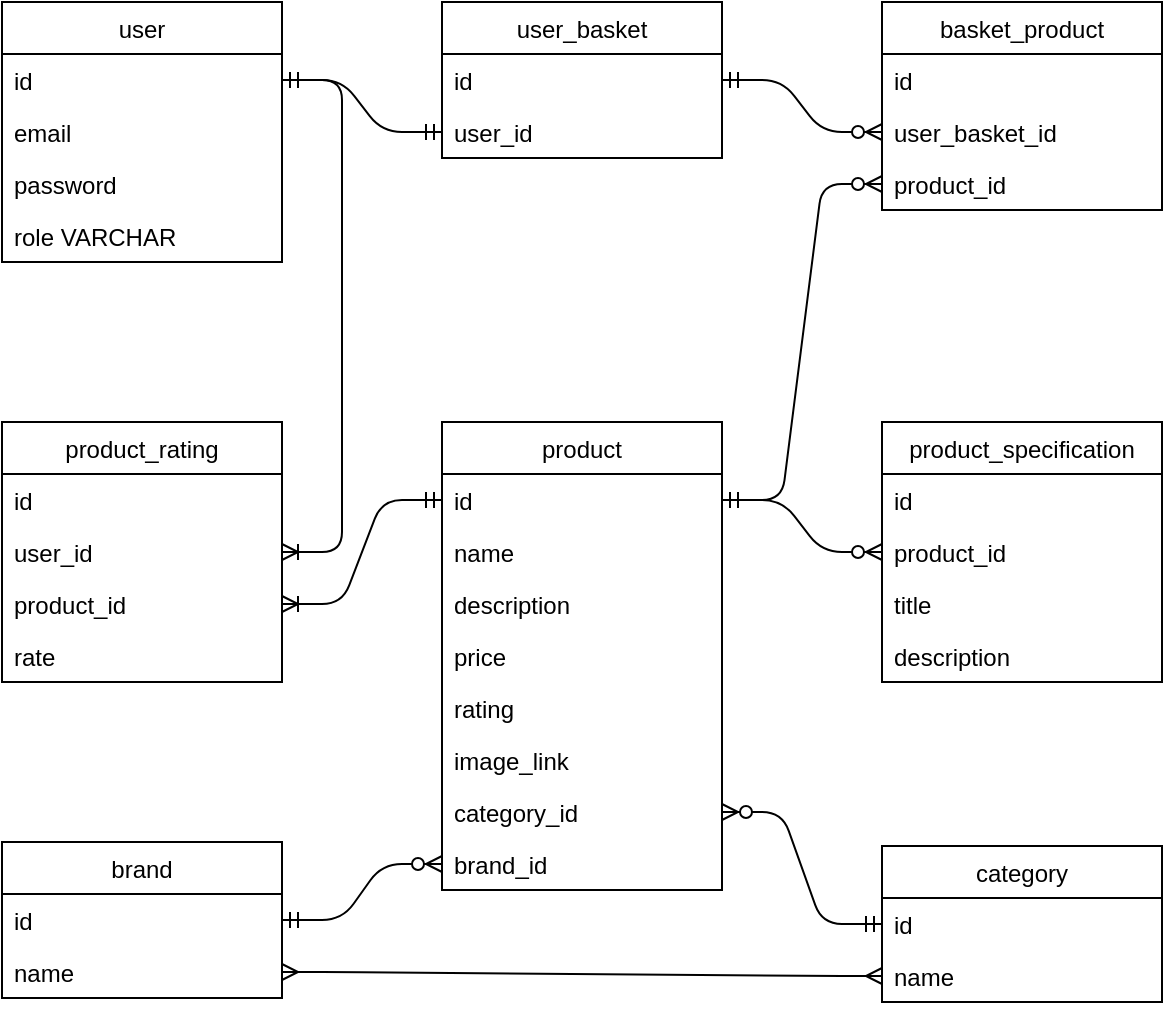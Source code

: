 <mxfile version="14.7.8" type="device"><diagram id="Pcwa0pfaIVswhRbTmhx2" name="Page-1"><mxGraphModel dx="619" dy="933" grid="1" gridSize="10" guides="1" tooltips="1" connect="1" arrows="1" fold="1" page="1" pageScale="1" pageWidth="827" pageHeight="1169" math="0" shadow="0"><root><mxCell id="0"/><mxCell id="1" parent="0"/><mxCell id="83GLRi1Mq1v3zAvyQqWQ-1" value="user" style="swimlane;fontStyle=0;childLayout=stackLayout;horizontal=1;startSize=26;horizontalStack=0;resizeParent=1;resizeParentMax=0;resizeLast=0;collapsible=1;marginBottom=0;" vertex="1" parent="1"><mxGeometry x="40" y="40" width="140" height="130" as="geometry"/></mxCell><mxCell id="83GLRi1Mq1v3zAvyQqWQ-2" value="id" style="text;strokeColor=none;fillColor=none;align=left;verticalAlign=top;spacingLeft=4;spacingRight=4;overflow=hidden;rotatable=0;points=[[0,0.5],[1,0.5]];portConstraint=eastwest;" vertex="1" parent="83GLRi1Mq1v3zAvyQqWQ-1"><mxGeometry y="26" width="140" height="26" as="geometry"/></mxCell><mxCell id="83GLRi1Mq1v3zAvyQqWQ-3" value="email" style="text;strokeColor=none;fillColor=none;align=left;verticalAlign=top;spacingLeft=4;spacingRight=4;overflow=hidden;rotatable=0;points=[[0,0.5],[1,0.5]];portConstraint=eastwest;" vertex="1" parent="83GLRi1Mq1v3zAvyQqWQ-1"><mxGeometry y="52" width="140" height="26" as="geometry"/></mxCell><mxCell id="83GLRi1Mq1v3zAvyQqWQ-4" value="password" style="text;strokeColor=none;fillColor=none;align=left;verticalAlign=top;spacingLeft=4;spacingRight=4;overflow=hidden;rotatable=0;points=[[0,0.5],[1,0.5]];portConstraint=eastwest;" vertex="1" parent="83GLRi1Mq1v3zAvyQqWQ-1"><mxGeometry y="78" width="140" height="26" as="geometry"/></mxCell><mxCell id="83GLRi1Mq1v3zAvyQqWQ-5" value="role VARCHAR" style="text;strokeColor=none;fillColor=none;align=left;verticalAlign=top;spacingLeft=4;spacingRight=4;overflow=hidden;rotatable=0;points=[[0,0.5],[1,0.5]];portConstraint=eastwest;" vertex="1" parent="83GLRi1Mq1v3zAvyQqWQ-1"><mxGeometry y="104" width="140" height="26" as="geometry"/></mxCell><mxCell id="83GLRi1Mq1v3zAvyQqWQ-6" value="user_basket" style="swimlane;fontStyle=0;childLayout=stackLayout;horizontal=1;startSize=26;horizontalStack=0;resizeParent=1;resizeParentMax=0;resizeLast=0;collapsible=1;marginBottom=0;" vertex="1" parent="1"><mxGeometry x="260" y="40" width="140" height="78" as="geometry"/></mxCell><mxCell id="83GLRi1Mq1v3zAvyQqWQ-7" value="id" style="text;strokeColor=none;fillColor=none;align=left;verticalAlign=top;spacingLeft=4;spacingRight=4;overflow=hidden;rotatable=0;points=[[0,0.5],[1,0.5]];portConstraint=eastwest;" vertex="1" parent="83GLRi1Mq1v3zAvyQqWQ-6"><mxGeometry y="26" width="140" height="26" as="geometry"/></mxCell><mxCell id="83GLRi1Mq1v3zAvyQqWQ-8" value="user_id" style="text;strokeColor=none;fillColor=none;align=left;verticalAlign=top;spacingLeft=4;spacingRight=4;overflow=hidden;rotatable=0;points=[[0,0.5],[1,0.5]];portConstraint=eastwest;" vertex="1" parent="83GLRi1Mq1v3zAvyQqWQ-6"><mxGeometry y="52" width="140" height="26" as="geometry"/></mxCell><mxCell id="83GLRi1Mq1v3zAvyQqWQ-11" value="" style="edgeStyle=entityRelationEdgeStyle;fontSize=12;html=1;endArrow=ERmandOne;startArrow=ERmandOne;entryX=0;entryY=0.5;entryDx=0;entryDy=0;exitX=1;exitY=0.5;exitDx=0;exitDy=0;" edge="1" parent="1" source="83GLRi1Mq1v3zAvyQqWQ-2" target="83GLRi1Mq1v3zAvyQqWQ-8"><mxGeometry width="100" height="100" relative="1" as="geometry"><mxPoint x="200" y="100" as="sourcePoint"/><mxPoint x="240" y="140" as="targetPoint"/></mxGeometry></mxCell><mxCell id="83GLRi1Mq1v3zAvyQqWQ-12" value="product" style="swimlane;fontStyle=0;childLayout=stackLayout;horizontal=1;startSize=26;horizontalStack=0;resizeParent=1;resizeParentMax=0;resizeLast=0;collapsible=1;marginBottom=0;" vertex="1" parent="1"><mxGeometry x="260" y="250" width="140" height="234" as="geometry"/></mxCell><mxCell id="83GLRi1Mq1v3zAvyQqWQ-13" value="id" style="text;strokeColor=none;fillColor=none;align=left;verticalAlign=top;spacingLeft=4;spacingRight=4;overflow=hidden;rotatable=0;points=[[0,0.5],[1,0.5]];portConstraint=eastwest;" vertex="1" parent="83GLRi1Mq1v3zAvyQqWQ-12"><mxGeometry y="26" width="140" height="26" as="geometry"/></mxCell><mxCell id="83GLRi1Mq1v3zAvyQqWQ-14" value="name" style="text;strokeColor=none;fillColor=none;align=left;verticalAlign=top;spacingLeft=4;spacingRight=4;overflow=hidden;rotatable=0;points=[[0,0.5],[1,0.5]];portConstraint=eastwest;" vertex="1" parent="83GLRi1Mq1v3zAvyQqWQ-12"><mxGeometry y="52" width="140" height="26" as="geometry"/></mxCell><mxCell id="83GLRi1Mq1v3zAvyQqWQ-26" value="description" style="text;strokeColor=none;fillColor=none;align=left;verticalAlign=top;spacingLeft=4;spacingRight=4;overflow=hidden;rotatable=0;points=[[0,0.5],[1,0.5]];portConstraint=eastwest;" vertex="1" parent="83GLRi1Mq1v3zAvyQqWQ-12"><mxGeometry y="78" width="140" height="26" as="geometry"/></mxCell><mxCell id="83GLRi1Mq1v3zAvyQqWQ-15" value="price" style="text;strokeColor=none;fillColor=none;align=left;verticalAlign=top;spacingLeft=4;spacingRight=4;overflow=hidden;rotatable=0;points=[[0,0.5],[1,0.5]];portConstraint=eastwest;" vertex="1" parent="83GLRi1Mq1v3zAvyQqWQ-12"><mxGeometry y="104" width="140" height="26" as="geometry"/></mxCell><mxCell id="83GLRi1Mq1v3zAvyQqWQ-16" value="rating" style="text;strokeColor=none;fillColor=none;align=left;verticalAlign=top;spacingLeft=4;spacingRight=4;overflow=hidden;rotatable=0;points=[[0,0.5],[1,0.5]];portConstraint=eastwest;" vertex="1" parent="83GLRi1Mq1v3zAvyQqWQ-12"><mxGeometry y="130" width="140" height="26" as="geometry"/></mxCell><mxCell id="83GLRi1Mq1v3zAvyQqWQ-17" value="image_link&#10;" style="text;strokeColor=none;fillColor=none;align=left;verticalAlign=top;spacingLeft=4;spacingRight=4;overflow=hidden;rotatable=0;points=[[0,0.5],[1,0.5]];portConstraint=eastwest;" vertex="1" parent="83GLRi1Mq1v3zAvyQqWQ-12"><mxGeometry y="156" width="140" height="26" as="geometry"/></mxCell><mxCell id="83GLRi1Mq1v3zAvyQqWQ-18" value="category_id" style="text;strokeColor=none;fillColor=none;align=left;verticalAlign=top;spacingLeft=4;spacingRight=4;overflow=hidden;rotatable=0;points=[[0,0.5],[1,0.5]];portConstraint=eastwest;" vertex="1" parent="83GLRi1Mq1v3zAvyQqWQ-12"><mxGeometry y="182" width="140" height="26" as="geometry"/></mxCell><mxCell id="83GLRi1Mq1v3zAvyQqWQ-19" value="brand_id" style="text;strokeColor=none;fillColor=none;align=left;verticalAlign=top;spacingLeft=4;spacingRight=4;overflow=hidden;rotatable=0;points=[[0,0.5],[1,0.5]];portConstraint=eastwest;" vertex="1" parent="83GLRi1Mq1v3zAvyQqWQ-12"><mxGeometry y="208" width="140" height="26" as="geometry"/></mxCell><mxCell id="83GLRi1Mq1v3zAvyQqWQ-20" value="category" style="swimlane;fontStyle=0;childLayout=stackLayout;horizontal=1;startSize=26;horizontalStack=0;resizeParent=1;resizeParentMax=0;resizeLast=0;collapsible=1;marginBottom=0;" vertex="1" parent="1"><mxGeometry x="480" y="462" width="140" height="78" as="geometry"/></mxCell><mxCell id="83GLRi1Mq1v3zAvyQqWQ-21" value="id" style="text;strokeColor=none;fillColor=none;align=left;verticalAlign=top;spacingLeft=4;spacingRight=4;overflow=hidden;rotatable=0;points=[[0,0.5],[1,0.5]];portConstraint=eastwest;" vertex="1" parent="83GLRi1Mq1v3zAvyQqWQ-20"><mxGeometry y="26" width="140" height="26" as="geometry"/></mxCell><mxCell id="83GLRi1Mq1v3zAvyQqWQ-22" value="name" style="text;strokeColor=none;fillColor=none;align=left;verticalAlign=top;spacingLeft=4;spacingRight=4;overflow=hidden;rotatable=0;points=[[0,0.5],[1,0.5]];portConstraint=eastwest;" vertex="1" parent="83GLRi1Mq1v3zAvyQqWQ-20"><mxGeometry y="52" width="140" height="26" as="geometry"/></mxCell><mxCell id="83GLRi1Mq1v3zAvyQqWQ-23" value="brand" style="swimlane;fontStyle=0;childLayout=stackLayout;horizontal=1;startSize=26;horizontalStack=0;resizeParent=1;resizeParentMax=0;resizeLast=0;collapsible=1;marginBottom=0;" vertex="1" parent="1"><mxGeometry x="40" y="460" width="140" height="78" as="geometry"/></mxCell><mxCell id="83GLRi1Mq1v3zAvyQqWQ-24" value="id" style="text;strokeColor=none;fillColor=none;align=left;verticalAlign=top;spacingLeft=4;spacingRight=4;overflow=hidden;rotatable=0;points=[[0,0.5],[1,0.5]];portConstraint=eastwest;" vertex="1" parent="83GLRi1Mq1v3zAvyQqWQ-23"><mxGeometry y="26" width="140" height="26" as="geometry"/></mxCell><mxCell id="83GLRi1Mq1v3zAvyQqWQ-25" value="name" style="text;strokeColor=none;fillColor=none;align=left;verticalAlign=top;spacingLeft=4;spacingRight=4;overflow=hidden;rotatable=0;points=[[0,0.5],[1,0.5]];portConstraint=eastwest;" vertex="1" parent="83GLRi1Mq1v3zAvyQqWQ-23"><mxGeometry y="52" width="140" height="26" as="geometry"/></mxCell><mxCell id="83GLRi1Mq1v3zAvyQqWQ-27" value="product_specification" style="swimlane;fontStyle=0;childLayout=stackLayout;horizontal=1;startSize=26;horizontalStack=0;resizeParent=1;resizeParentMax=0;resizeLast=0;collapsible=1;marginBottom=0;" vertex="1" parent="1"><mxGeometry x="480" y="250" width="140" height="130" as="geometry"/></mxCell><mxCell id="83GLRi1Mq1v3zAvyQqWQ-28" value="id" style="text;strokeColor=none;fillColor=none;align=left;verticalAlign=top;spacingLeft=4;spacingRight=4;overflow=hidden;rotatable=0;points=[[0,0.5],[1,0.5]];portConstraint=eastwest;" vertex="1" parent="83GLRi1Mq1v3zAvyQqWQ-27"><mxGeometry y="26" width="140" height="26" as="geometry"/></mxCell><mxCell id="83GLRi1Mq1v3zAvyQqWQ-29" value="product_id" style="text;strokeColor=none;fillColor=none;align=left;verticalAlign=top;spacingLeft=4;spacingRight=4;overflow=hidden;rotatable=0;points=[[0,0.5],[1,0.5]];portConstraint=eastwest;" vertex="1" parent="83GLRi1Mq1v3zAvyQqWQ-27"><mxGeometry y="52" width="140" height="26" as="geometry"/></mxCell><mxCell id="83GLRi1Mq1v3zAvyQqWQ-30" value="title" style="text;strokeColor=none;fillColor=none;align=left;verticalAlign=top;spacingLeft=4;spacingRight=4;overflow=hidden;rotatable=0;points=[[0,0.5],[1,0.5]];portConstraint=eastwest;" vertex="1" parent="83GLRi1Mq1v3zAvyQqWQ-27"><mxGeometry y="78" width="140" height="26" as="geometry"/></mxCell><mxCell id="83GLRi1Mq1v3zAvyQqWQ-31" value="description" style="text;strokeColor=none;fillColor=none;align=left;verticalAlign=top;spacingLeft=4;spacingRight=4;overflow=hidden;rotatable=0;points=[[0,0.5],[1,0.5]];portConstraint=eastwest;" vertex="1" parent="83GLRi1Mq1v3zAvyQqWQ-27"><mxGeometry y="104" width="140" height="26" as="geometry"/></mxCell><mxCell id="83GLRi1Mq1v3zAvyQqWQ-36" value="basket_product" style="swimlane;fontStyle=0;childLayout=stackLayout;horizontal=1;startSize=26;horizontalStack=0;resizeParent=1;resizeParentMax=0;resizeLast=0;collapsible=1;marginBottom=0;" vertex="1" parent="1"><mxGeometry x="480" y="40" width="140" height="104" as="geometry"/></mxCell><mxCell id="83GLRi1Mq1v3zAvyQqWQ-37" value="id" style="text;strokeColor=none;fillColor=none;align=left;verticalAlign=top;spacingLeft=4;spacingRight=4;overflow=hidden;rotatable=0;points=[[0,0.5],[1,0.5]];portConstraint=eastwest;" vertex="1" parent="83GLRi1Mq1v3zAvyQqWQ-36"><mxGeometry y="26" width="140" height="26" as="geometry"/></mxCell><mxCell id="83GLRi1Mq1v3zAvyQqWQ-38" value="user_basket_id" style="text;strokeColor=none;fillColor=none;align=left;verticalAlign=top;spacingLeft=4;spacingRight=4;overflow=hidden;rotatable=0;points=[[0,0.5],[1,0.5]];portConstraint=eastwest;" vertex="1" parent="83GLRi1Mq1v3zAvyQqWQ-36"><mxGeometry y="52" width="140" height="26" as="geometry"/></mxCell><mxCell id="83GLRi1Mq1v3zAvyQqWQ-41" value="product_id" style="text;strokeColor=none;fillColor=none;align=left;verticalAlign=top;spacingLeft=4;spacingRight=4;overflow=hidden;rotatable=0;points=[[0,0.5],[1,0.5]];portConstraint=eastwest;" vertex="1" parent="83GLRi1Mq1v3zAvyQqWQ-36"><mxGeometry y="78" width="140" height="26" as="geometry"/></mxCell><mxCell id="83GLRi1Mq1v3zAvyQqWQ-40" value="" style="edgeStyle=entityRelationEdgeStyle;fontSize=12;html=1;endArrow=ERzeroToMany;startArrow=ERmandOne;entryX=0;entryY=0.5;entryDx=0;entryDy=0;exitX=1;exitY=0.5;exitDx=0;exitDy=0;" edge="1" parent="1" source="83GLRi1Mq1v3zAvyQqWQ-13" target="83GLRi1Mq1v3zAvyQqWQ-29"><mxGeometry width="100" height="100" relative="1" as="geometry"><mxPoint x="640" y="310" as="sourcePoint"/><mxPoint x="620" y="364" as="targetPoint"/></mxGeometry></mxCell><mxCell id="83GLRi1Mq1v3zAvyQqWQ-42" value="" style="edgeStyle=entityRelationEdgeStyle;fontSize=12;html=1;endArrow=ERzeroToMany;startArrow=ERmandOne;entryX=0;entryY=0.5;entryDx=0;entryDy=0;exitX=1;exitY=0.5;exitDx=0;exitDy=0;" edge="1" parent="1" source="83GLRi1Mq1v3zAvyQqWQ-7" target="83GLRi1Mq1v3zAvyQqWQ-38"><mxGeometry width="100" height="100" relative="1" as="geometry"><mxPoint x="410" y="115" as="sourcePoint"/><mxPoint x="440" y="60" as="targetPoint"/></mxGeometry></mxCell><mxCell id="83GLRi1Mq1v3zAvyQqWQ-43" value="" style="edgeStyle=entityRelationEdgeStyle;fontSize=12;html=1;endArrow=ERzeroToMany;startArrow=ERmandOne;exitX=0;exitY=0.5;exitDx=0;exitDy=0;entryX=1;entryY=0.5;entryDx=0;entryDy=0;" edge="1" parent="1" source="83GLRi1Mq1v3zAvyQqWQ-21" target="83GLRi1Mq1v3zAvyQqWQ-18"><mxGeometry width="100" height="100" relative="1" as="geometry"><mxPoint x="300" y="260" as="sourcePoint"/><mxPoint x="400" y="160" as="targetPoint"/></mxGeometry></mxCell><mxCell id="83GLRi1Mq1v3zAvyQqWQ-44" value="" style="edgeStyle=entityRelationEdgeStyle;fontSize=12;html=1;endArrow=ERzeroToMany;startArrow=ERmandOne;exitX=1;exitY=0.5;exitDx=0;exitDy=0;entryX=0;entryY=0.5;entryDx=0;entryDy=0;" edge="1" parent="1" source="83GLRi1Mq1v3zAvyQqWQ-24" target="83GLRi1Mq1v3zAvyQqWQ-19"><mxGeometry width="100" height="100" relative="1" as="geometry"><mxPoint x="190" y="289" as="sourcePoint"/><mxPoint x="270" y="319" as="targetPoint"/></mxGeometry></mxCell><mxCell id="83GLRi1Mq1v3zAvyQqWQ-46" value="product_rating" style="swimlane;fontStyle=0;childLayout=stackLayout;horizontal=1;startSize=26;horizontalStack=0;resizeParent=1;resizeParentMax=0;resizeLast=0;collapsible=1;marginBottom=0;" vertex="1" parent="1"><mxGeometry x="40" y="250" width="140" height="130" as="geometry"/></mxCell><mxCell id="83GLRi1Mq1v3zAvyQqWQ-47" value="id" style="text;strokeColor=none;fillColor=none;align=left;verticalAlign=top;spacingLeft=4;spacingRight=4;overflow=hidden;rotatable=0;points=[[0,0.5],[1,0.5]];portConstraint=eastwest;" vertex="1" parent="83GLRi1Mq1v3zAvyQqWQ-46"><mxGeometry y="26" width="140" height="26" as="geometry"/></mxCell><mxCell id="83GLRi1Mq1v3zAvyQqWQ-48" value="user_id" style="text;strokeColor=none;fillColor=none;align=left;verticalAlign=top;spacingLeft=4;spacingRight=4;overflow=hidden;rotatable=0;points=[[0,0.5],[1,0.5]];portConstraint=eastwest;" vertex="1" parent="83GLRi1Mq1v3zAvyQqWQ-46"><mxGeometry y="52" width="140" height="26" as="geometry"/></mxCell><mxCell id="83GLRi1Mq1v3zAvyQqWQ-49" value="product_id" style="text;strokeColor=none;fillColor=none;align=left;verticalAlign=top;spacingLeft=4;spacingRight=4;overflow=hidden;rotatable=0;points=[[0,0.5],[1,0.5]];portConstraint=eastwest;" vertex="1" parent="83GLRi1Mq1v3zAvyQqWQ-46"><mxGeometry y="78" width="140" height="26" as="geometry"/></mxCell><mxCell id="83GLRi1Mq1v3zAvyQqWQ-55" value="rate" style="text;strokeColor=none;fillColor=none;align=left;verticalAlign=top;spacingLeft=4;spacingRight=4;overflow=hidden;rotatable=0;points=[[0,0.5],[1,0.5]];portConstraint=eastwest;" vertex="1" parent="83GLRi1Mq1v3zAvyQqWQ-46"><mxGeometry y="104" width="140" height="26" as="geometry"/></mxCell><mxCell id="83GLRi1Mq1v3zAvyQqWQ-53" value="" style="edgeStyle=entityRelationEdgeStyle;fontSize=12;html=1;endArrow=ERoneToMany;startArrow=ERmandOne;exitX=0;exitY=0.5;exitDx=0;exitDy=0;entryX=1;entryY=0.5;entryDx=0;entryDy=0;" edge="1" parent="1" source="83GLRi1Mq1v3zAvyQqWQ-13" target="83GLRi1Mq1v3zAvyQqWQ-49"><mxGeometry width="100" height="100" relative="1" as="geometry"><mxPoint x="310" y="350" as="sourcePoint"/><mxPoint x="230" y="360" as="targetPoint"/></mxGeometry></mxCell><mxCell id="83GLRi1Mq1v3zAvyQqWQ-54" value="" style="edgeStyle=entityRelationEdgeStyle;fontSize=12;html=1;endArrow=ERoneToMany;startArrow=ERmandOne;entryX=1;entryY=0.5;entryDx=0;entryDy=0;exitX=1;exitY=0.5;exitDx=0;exitDy=0;" edge="1" parent="1" source="83GLRi1Mq1v3zAvyQqWQ-2" target="83GLRi1Mq1v3zAvyQqWQ-48"><mxGeometry width="100" height="100" relative="1" as="geometry"><mxPoint x="190" y="341" as="sourcePoint"/><mxPoint x="270" y="289" as="targetPoint"/></mxGeometry></mxCell><mxCell id="83GLRi1Mq1v3zAvyQqWQ-56" value="" style="edgeStyle=entityRelationEdgeStyle;fontSize=12;html=1;endArrow=ERmany;startArrow=ERmany;exitX=1;exitY=0.5;exitDx=0;exitDy=0;entryX=0;entryY=0.5;entryDx=0;entryDy=0;" edge="1" parent="1" source="83GLRi1Mq1v3zAvyQqWQ-25" target="83GLRi1Mq1v3zAvyQqWQ-22"><mxGeometry width="100" height="100" relative="1" as="geometry"><mxPoint x="290" y="460" as="sourcePoint"/><mxPoint x="390" y="360" as="targetPoint"/></mxGeometry></mxCell><mxCell id="83GLRi1Mq1v3zAvyQqWQ-57" value="" style="edgeStyle=entityRelationEdgeStyle;fontSize=12;html=1;endArrow=ERzeroToMany;startArrow=ERmandOne;entryX=0;entryY=0.5;entryDx=0;entryDy=0;exitX=1;exitY=0.5;exitDx=0;exitDy=0;" edge="1" parent="1" source="83GLRi1Mq1v3zAvyQqWQ-13" target="83GLRi1Mq1v3zAvyQqWQ-41"><mxGeometry width="100" height="100" relative="1" as="geometry"><mxPoint x="410" y="299.0" as="sourcePoint"/><mxPoint x="490" y="325" as="targetPoint"/></mxGeometry></mxCell></root></mxGraphModel></diagram></mxfile>